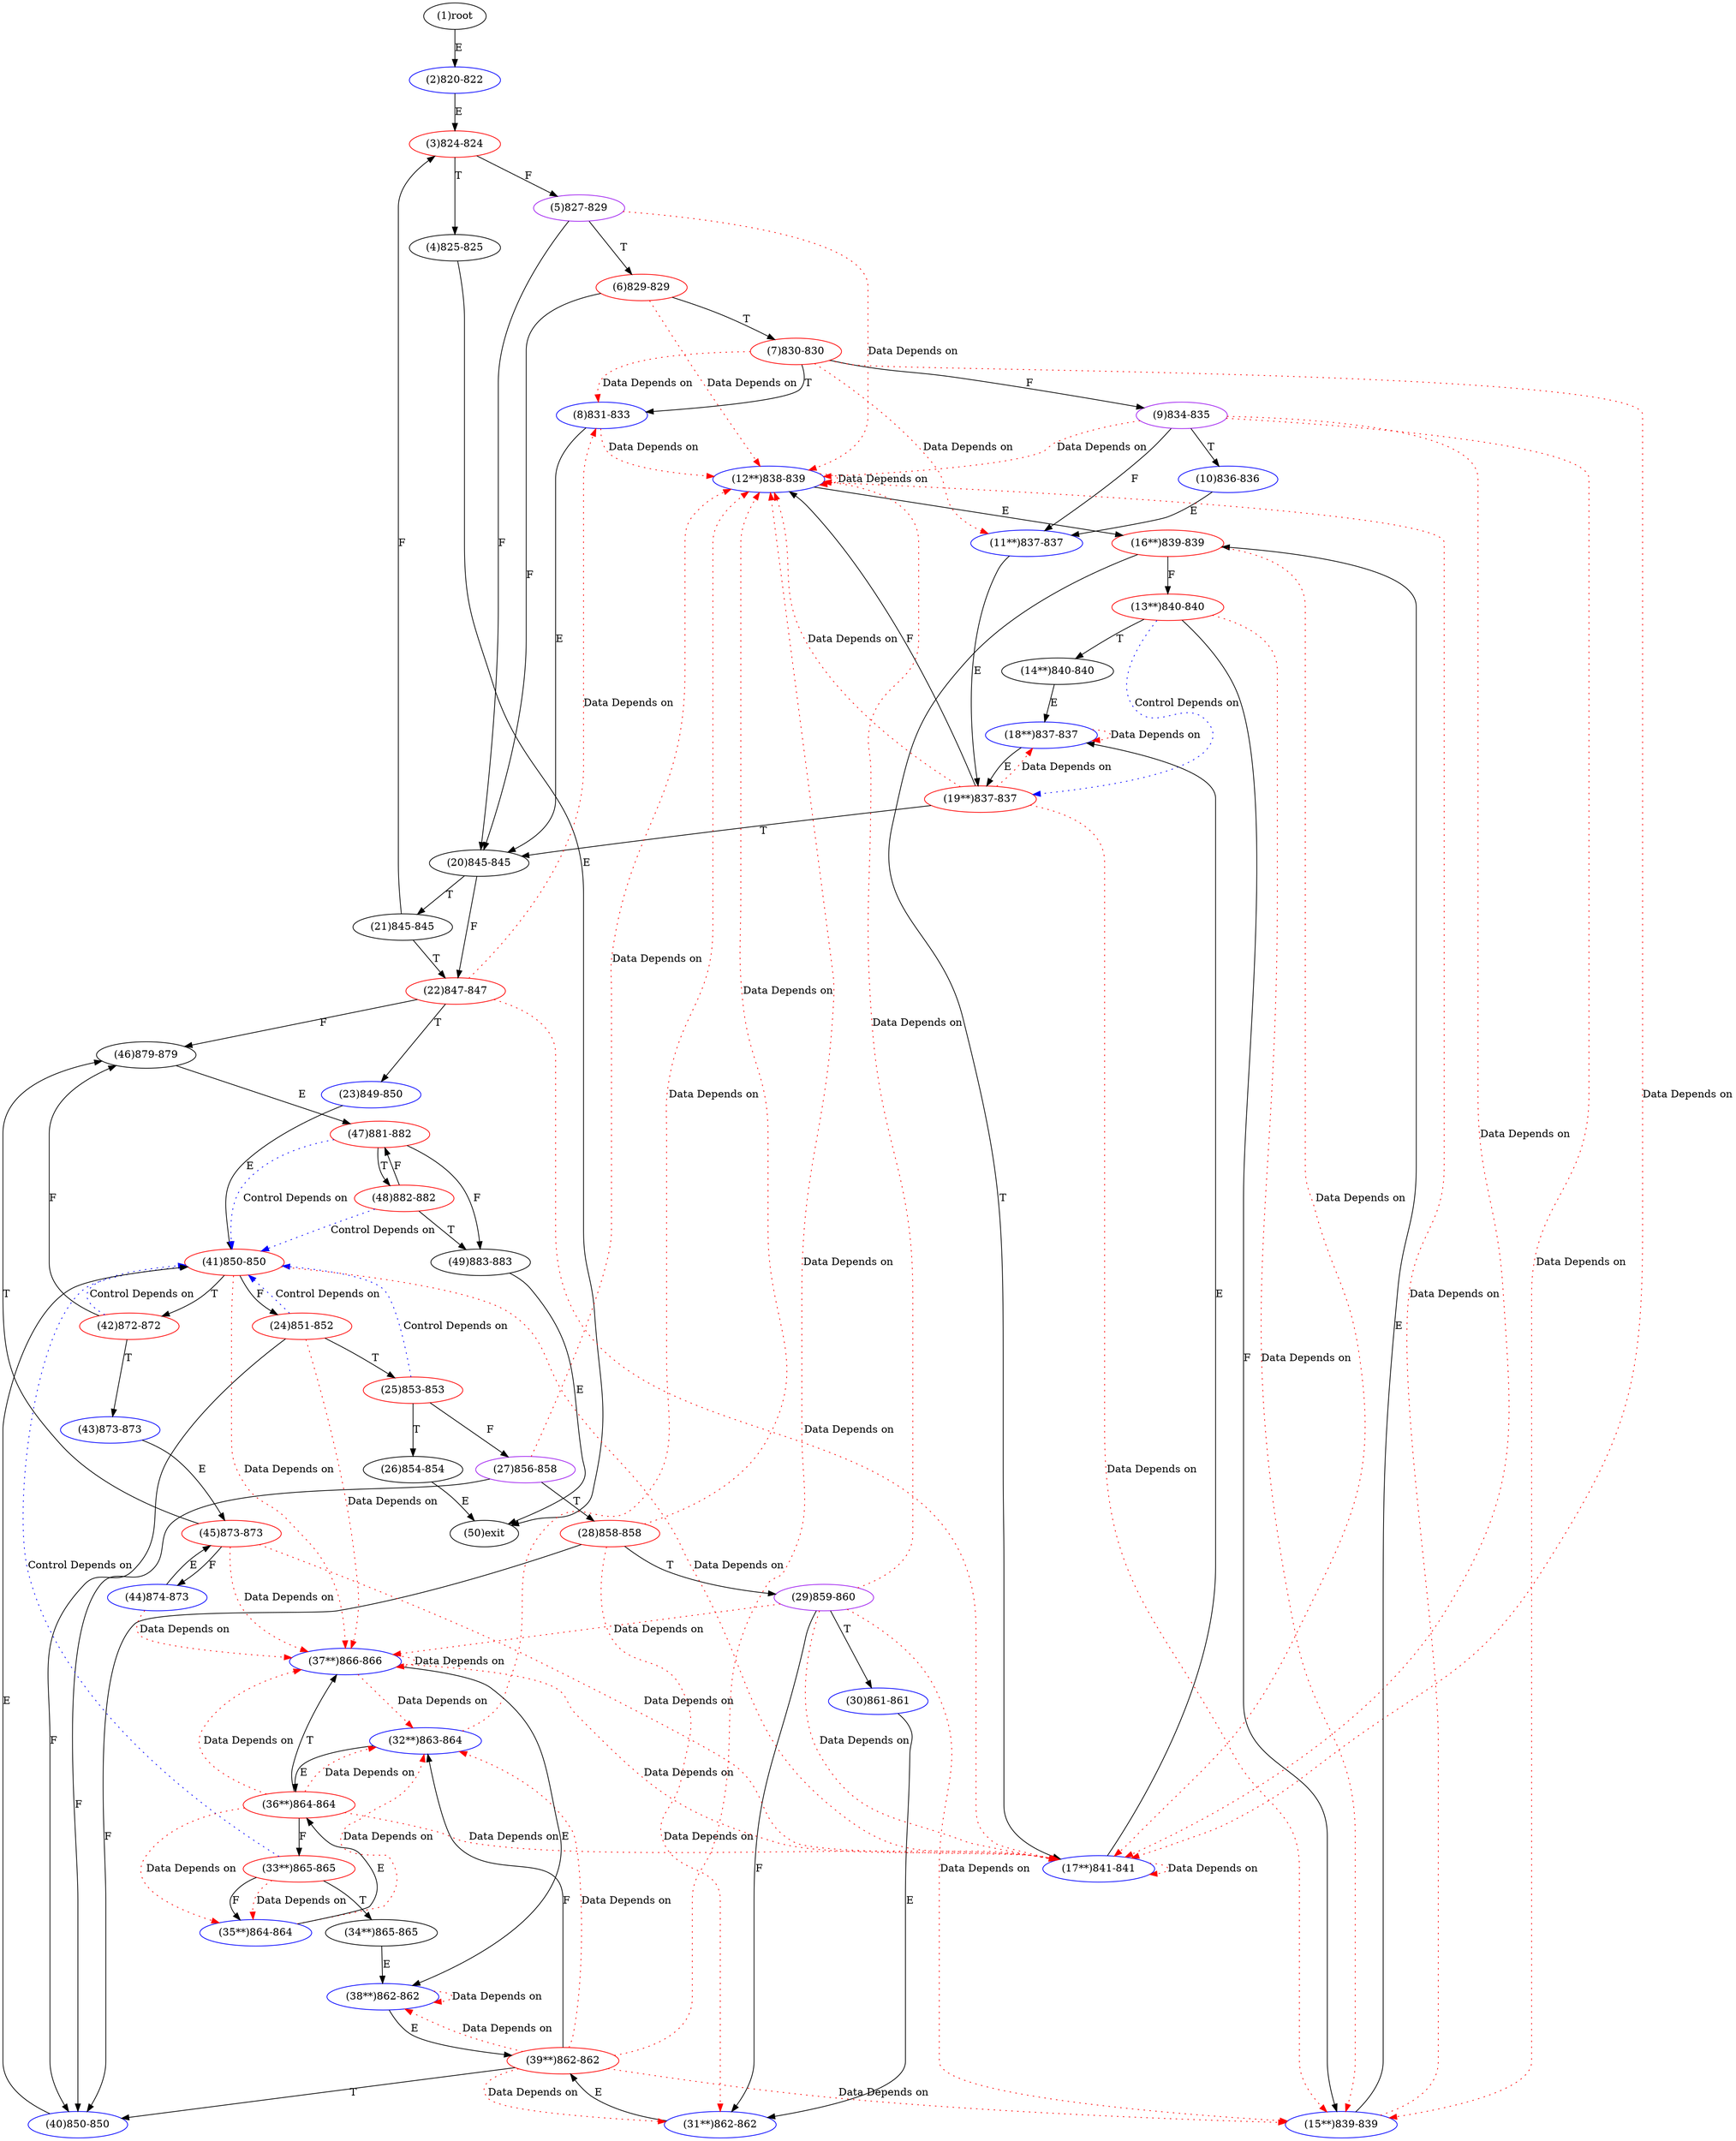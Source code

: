 digraph "" { 
1[ label="(1)root"];
2[ label="(2)820-822",color=blue];
3[ label="(3)824-824",color=red];
4[ label="(4)825-825"];
5[ label="(5)827-829",color=purple];
6[ label="(6)829-829",color=red];
7[ label="(7)830-830",color=red];
8[ label="(8)831-833",color=blue];
9[ label="(9)834-835",color=purple];
10[ label="(10)836-836",color=blue];
11[ label="(11**)837-837",color=blue];
12[ label="(12**)838-839",color=blue];
13[ label="(13**)840-840",color=red];
14[ label="(14**)840-840"];
15[ label="(15**)839-839",color=blue];
17[ label="(17**)841-841",color=blue];
16[ label="(16**)839-839",color=red];
19[ label="(19**)837-837",color=red];
18[ label="(18**)837-837",color=blue];
21[ label="(21)845-845"];
20[ label="(20)845-845"];
23[ label="(23)849-850",color=blue];
22[ label="(22)847-847",color=red];
25[ label="(25)853-853",color=red];
24[ label="(24)851-852",color=red];
27[ label="(27)856-858",color=purple];
26[ label="(26)854-854"];
29[ label="(29)859-860",color=purple];
28[ label="(28)858-858",color=red];
31[ label="(31**)862-862",color=blue];
30[ label="(30)861-861",color=blue];
34[ label="(34**)865-865"];
35[ label="(35**)864-864",color=blue];
32[ label="(32**)863-864",color=blue];
33[ label="(33**)865-865",color=red];
38[ label="(38**)862-862",color=blue];
39[ label="(39**)862-862",color=red];
36[ label="(36**)864-864",color=red];
37[ label="(37**)866-866",color=blue];
42[ label="(42)872-872",color=red];
43[ label="(43)873-873",color=blue];
40[ label="(40)850-850",color=blue];
41[ label="(41)850-850",color=red];
46[ label="(46)879-879"];
47[ label="(47)881-882",color=red];
44[ label="(44)874-873",color=blue];
45[ label="(45)873-873",color=red];
50[ label="(50)exit"];
49[ label="(49)883-883"];
48[ label="(48)882-882",color=red];
1->2[ label="E"];
2->3[ label="E"];
3->5[ label="F"];
3->4[ label="T"];
4->50[ label="E"];
5->20[ label="F"];
5->6[ label="T"];
6->20[ label="F"];
6->7[ label="T"];
7->9[ label="F"];
7->8[ label="T"];
8->20[ label="E"];
9->11[ label="F"];
9->10[ label="T"];
10->11[ label="E"];
11->19[ label="E"];
12->16[ label="E"];
13->15[ label="F"];
13->14[ label="T"];
14->18[ label="E"];
15->16[ label="E"];
16->13[ label="F"];
16->17[ label="T"];
17->18[ label="E"];
18->19[ label="E"];
19->12[ label="F"];
19->20[ label="T"];
20->22[ label="F"];
20->21[ label="T"];
21->3[ label="F"];
21->22[ label="T"];
22->46[ label="F"];
22->23[ label="T"];
23->41[ label="E"];
24->40[ label="F"];
24->25[ label="T"];
25->27[ label="F"];
25->26[ label="T"];
26->50[ label="E"];
27->40[ label="F"];
27->28[ label="T"];
28->40[ label="F"];
28->29[ label="T"];
29->31[ label="F"];
29->30[ label="T"];
30->31[ label="E"];
31->39[ label="E"];
32->36[ label="E"];
33->35[ label="F"];
33->34[ label="T"];
34->38[ label="E"];
35->36[ label="E"];
36->33[ label="F"];
36->37[ label="T"];
37->38[ label="E"];
38->39[ label="E"];
39->32[ label="F"];
39->40[ label="T"];
40->41[ label="E"];
41->24[ label="F"];
41->42[ label="T"];
42->46[ label="F"];
42->43[ label="T"];
43->45[ label="E"];
44->45[ label="E"];
45->44[ label="F"];
45->46[ label="T"];
46->47[ label="E"];
47->49[ label="F"];
47->48[ label="T"];
48->47[ label="F"];
48->49[ label="T"];
49->50[ label="E"];
5->12[ color="red" label="Data Depends on" style = dotted ];
6->12[ color="red" label="Data Depends on" style = dotted ];
7->17[ color="red" label="Data Depends on" style = dotted ];
7->11[ color="red" label="Data Depends on" style = dotted ];
7->8[ color="red" label="Data Depends on" style = dotted ];
8->12[ color="red" label="Data Depends on" style = dotted ];
9->12[ color="red" label="Data Depends on" style = dotted ];
9->15[ color="red" label="Data Depends on" style = dotted ];
9->17[ color="red" label="Data Depends on" style = dotted ];
12->12[ color="red" label="Data Depends on" style = dotted ];
13->15[ color="red" label="Data Depends on" style = dotted ];
13->19[ color="blue" label="Control Depends on" style = dotted ];
15->12[ color="red" label="Data Depends on" style = dotted ];
17->17[ color="red" label="Data Depends on" style = dotted ];
16->17[ color="red" label="Data Depends on" style = dotted ];
19->18[ color="red" label="Data Depends on" style = dotted ];
19->15[ color="red" label="Data Depends on" style = dotted ];
19->12[ color="red" label="Data Depends on" style = dotted ];
18->18[ color="red" label="Data Depends on" style = dotted ];
22->17[ color="red" label="Data Depends on" style = dotted ];
22->8[ color="red" label="Data Depends on" style = dotted ];
25->41[ color="blue" label="Control Depends on" style = dotted ];
24->41[ color="blue" label="Control Depends on" style = dotted ];
24->37[ color="red" label="Data Depends on" style = dotted ];
27->12[ color="red" label="Data Depends on" style = dotted ];
29->12[ color="red" label="Data Depends on" style = dotted ];
29->15[ color="red" label="Data Depends on" style = dotted ];
29->37[ color="red" label="Data Depends on" style = dotted ];
29->17[ color="red" label="Data Depends on" style = dotted ];
28->12[ color="red" label="Data Depends on" style = dotted ];
28->31[ color="red" label="Data Depends on" style = dotted ];
35->32[ color="red" label="Data Depends on" style = dotted ];
32->12[ color="red" label="Data Depends on" style = dotted ];
33->35[ color="red" label="Data Depends on" style = dotted ];
33->41[ color="blue" label="Control Depends on" style = dotted ];
38->38[ color="red" label="Data Depends on" style = dotted ];
39->38[ color="red" label="Data Depends on" style = dotted ];
39->32[ color="red" label="Data Depends on" style = dotted ];
39->12[ color="red" label="Data Depends on" style = dotted ];
39->15[ color="red" label="Data Depends on" style = dotted ];
39->31[ color="red" label="Data Depends on" style = dotted ];
36->37[ color="red" label="Data Depends on" style = dotted ];
36->32[ color="red" label="Data Depends on" style = dotted ];
36->17[ color="red" label="Data Depends on" style = dotted ];
36->35[ color="red" label="Data Depends on" style = dotted ];
37->37[ color="red" label="Data Depends on" style = dotted ];
37->32[ color="red" label="Data Depends on" style = dotted ];
37->17[ color="red" label="Data Depends on" style = dotted ];
42->41[ color="blue" label="Control Depends on" style = dotted ];
41->17[ color="red" label="Data Depends on" style = dotted ];
41->37[ color="red" label="Data Depends on" style = dotted ];
47->41[ color="blue" label="Control Depends on" style = dotted ];
44->37[ color="red" label="Data Depends on" style = dotted ];
45->37[ color="red" label="Data Depends on" style = dotted ];
45->17[ color="red" label="Data Depends on" style = dotted ];
48->41[ color="blue" label="Control Depends on" style = dotted ];
}